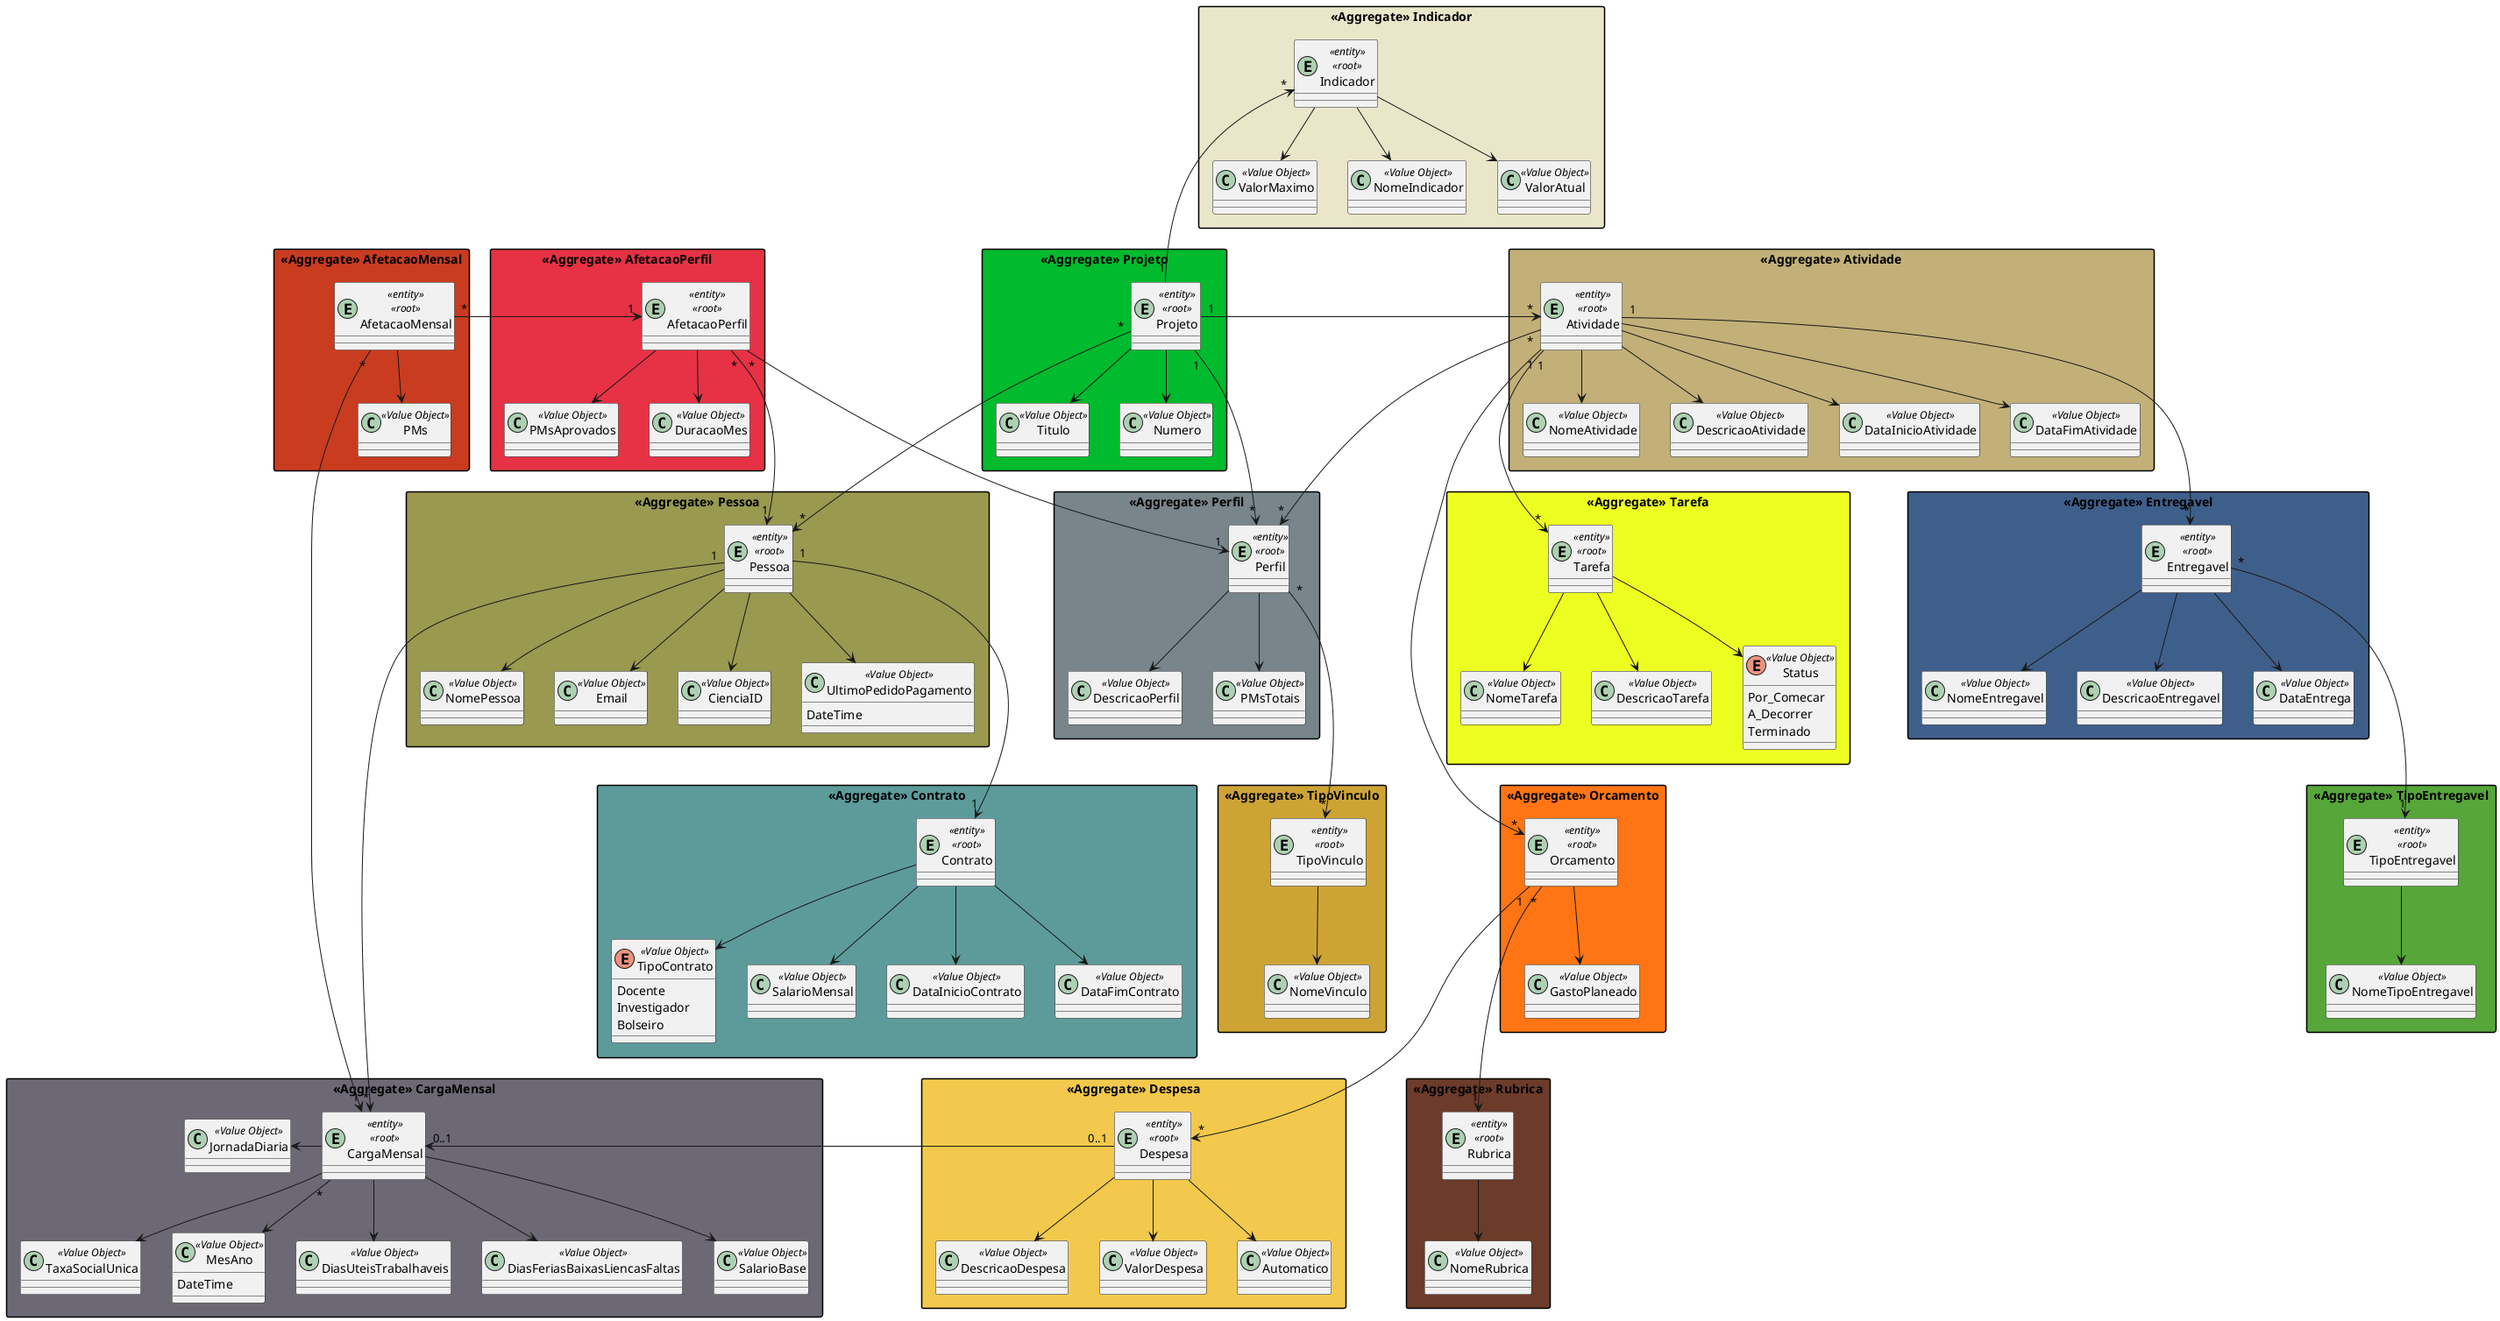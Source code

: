 @startuml domain-model
'https://plantuml.com/class-diagram
skinparam classAttributeIconSize 0

skinparam packageStyle rectangle
'left to right direction

package "<<Aggregate>> AfetacaoMensal" #C93C20 {
    entity AfetacaoMensal <<entity>> <<root>>
    class PMs <<Value Object>>
}

package "<<Aggregate>> AfetacaoPerfil" #E63244 {
    entity AfetacaoPerfil <<entity>> <<root>>
    class PMsAprovados <<Value Object>>
    class DuracaoMes <<Value Object>>
    '* PMs Previstos = soma dos PMs de todos os meses da afetacao mensal
}

package "<<Aggregate>> Atividade" #C2B078 {
    entity Atividade <<entity>> <<root>>
    class NomeAtividade <<Value Object>>
    class DescricaoAtividade <<Value Object>>
    class DataInicioAtividade <<Value Object>>
    class DataFimAtividade <<Value Object>>
}

package "<<Aggregate>> Contrato" #5D9B9B {
    entity Contrato <<entity>> <<root>>
    class DataInicioContrato <<Value Object>>
    class DataFimContrato <<Value Object>>
    enum TipoContrato <<Value Object>> {
        Docente
        Investigador
        Bolseiro
    }
    class SalarioMensal <<Value Object>>
}

package "<<Aggregate>> Despesa" #F2C94C {
    entity Despesa <<entity>> <<root>>
    class DescricaoDespesa <<Value Object>>
    class ValorDespesa <<Value Object>>
    class Automatico <<Value Object>>
}

package "<<Aggregate>> Entregavel" #3E5F8A {
    entity Entregavel <<entity>> <<root>>
    class NomeEntregavel <<Value Object>>
    class DescricaoEntregavel <<Value Object>>
    class DataEntrega <<Value Object>>
}

package "<<Aggregate>> CargaMensal" #6C6874 {
    entity CargaMensal <<entity>> <<root>>
    class JornadaDiaria <<Value Object>>
    class DiasUteisTrabalhaveis <<Value Object>>
    '* Horas potencias trabalháveis = jornada * dias
    class DiasFeriasBaixasLiencasFaltas <<Value Object>>
    class SalarioBase <<Value Object>>
    '* horas de férias/baixas/etc é dias de férias/coiso * jornada
    class TaxaSocialUnica <<Value Object>>
    class MesAno <<Value Object>> {
        DateTime
    }
}

package "<<Aggregate>> Indicador" #EAE6CA {
    entity Indicador <<entity>> <<root>>
    class NomeIndicador <<Value Object>>
    class ValorAtual <<Value Object>>
    class ValorMaximo <<Value Object>>
}

package "<<Aggregate>> Perfil" #78858B {
    entity Perfil <<entity>> <<root>>
    class DescricaoPerfil <<Value Object>>
    class PMsTotais <<Value Object>>
}  

package "<<Aggregate>> Pessoa" #999950 {
    entity Pessoa <<entity>> <<root>>
    class NomePessoa <<Value Object>>
    class Email <<Value Object>>
    class CienciaID <<Value Object>>
    class UltimoPedidoPagamento <<Value Object>> {
        DateTime
    }
}

package "<<Aggregate>> Projeto" #00BB2D {
    entity Projeto <<entity>> <<root>>
    class Titulo <<Value Object>>
    class Numero <<Value Object>>
}


package "<<Aggregate>> Orcamento" #FF7514 {
    entity Orcamento <<entity>> <<root>>
    class GastoPlaneado <<Value Object>>
}


package "<<Aggregate>> Rubrica" #6C3B2A {
    entity Rubrica <<entity>> <<root>>
    class NomeRubrica <<Value Object>>
}

package "<<Aggregate>> Tarefa" #EDFF21 {
    entity Tarefa <<entity>> <<root>>
    class NomeTarefa <<Value Object>>
    class DescricaoTarefa <<Value Object>>
    enum Status <<Value Object>> {
        Por_Comecar
        A_Decorrer
        Terminado
    }
}


package "<<Aggregate>> TipoEntregavel" #57A639 {
    entity TipoEntregavel <<entity>> <<root>>
    class NomeTipoEntregavel <<Value Object>>
}


package "<<Aggregate>> TipoVinculo" #CDA434 {
    entity TipoVinculo <<entity>> <<root>>
    class NomeVinculo <<Value Object>>
}

AfetacaoMensal --> PMs
AfetacaoMensal "*" ---> "1" CargaMensal
AfetacaoMensal "*" -> "1" AfetacaoPerfil

AfetacaoPerfil --> PMsAprovados
AfetacaoPerfil --> DuracaoMes
AfetacaoPerfil "*" ---> "1" Perfil
AfetacaoPerfil "*" ---> "1" Pessoa

Atividade --> NomeAtividade
Atividade --> DescricaoAtividade
Atividade --> DataInicioAtividade
Atividade --> DataFimAtividade
Atividade "1" ---> "*" Tarefa
Atividade "*" ---> "*" Perfil
Atividade "1" ---> "*" Entregavel
Atividade "1" -----> "*" Orcamento

JornadaDiaria <- CargaMensal
CargaMensal --> DiasUteisTrabalhaveis
CargaMensal --> DiasFeriasBaixasLiencasFaltas
CargaMensal --> SalarioBase
CargaMensal --> TaxaSocialUnica
CargaMensal "*" --> MesAno

Contrato --> DataInicioContrato
Contrato --> DataFimContrato
Contrato --> TipoContrato
Contrato --> SalarioMensal

Despesa --> DescricaoDespesa
Despesa --> ValorDespesa
Despesa --> Automatico
Despesa "0..1" -> "0..1" CargaMensal

Entregavel --> NomeEntregavel
Entregavel --> DescricaoEntregavel
Entregavel --> DataEntrega
Entregavel "*" ---> "1" TipoEntregavel

Indicador --> NomeIndicador
Indicador --> ValorAtual
Indicador --> ValorMaximo

Perfil --> DescricaoPerfil
Perfil --> PMsTotais
Perfil "*" ---> "*" TipoVinculo

Pessoa --> NomePessoa
Pessoa --> Email
Pessoa --> CienciaID 
Pessoa "1" ---> "1" Contrato
Pessoa "1" ---> "*" CargaMensal
Pessoa -->  UltimoPedidoPagamento

Projeto --> Titulo
Projeto --> Numero
Indicador "*" <--- "1" Projeto
Projeto "1" -> "*" Atividade
Projeto "1" ---> "*" Perfil
Projeto "*" ---> "*" Pessoa

Orcamento --> GastoPlaneado
Orcamento "*" ---> "1" Rubrica
Orcamento "1" ---> "*" Despesa

Rubrica --> NomeRubrica

Tarefa --> NomeTarefa
Tarefa --> DescricaoTarefa
Tarefa --> Status

TipoEntregavel --> NomeTipoEntregavel

TipoVinculo --> NomeVinculo

@enduml